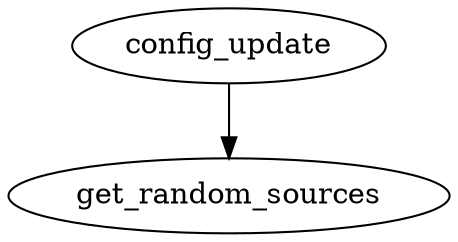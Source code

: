 /* Created by mdot for Matlab */
digraph m2html {
  config_update -> get_random_sources;

  config_update [URL="config_update.html"];
  get_random_sources [URL="get_random_sources.html"];
}